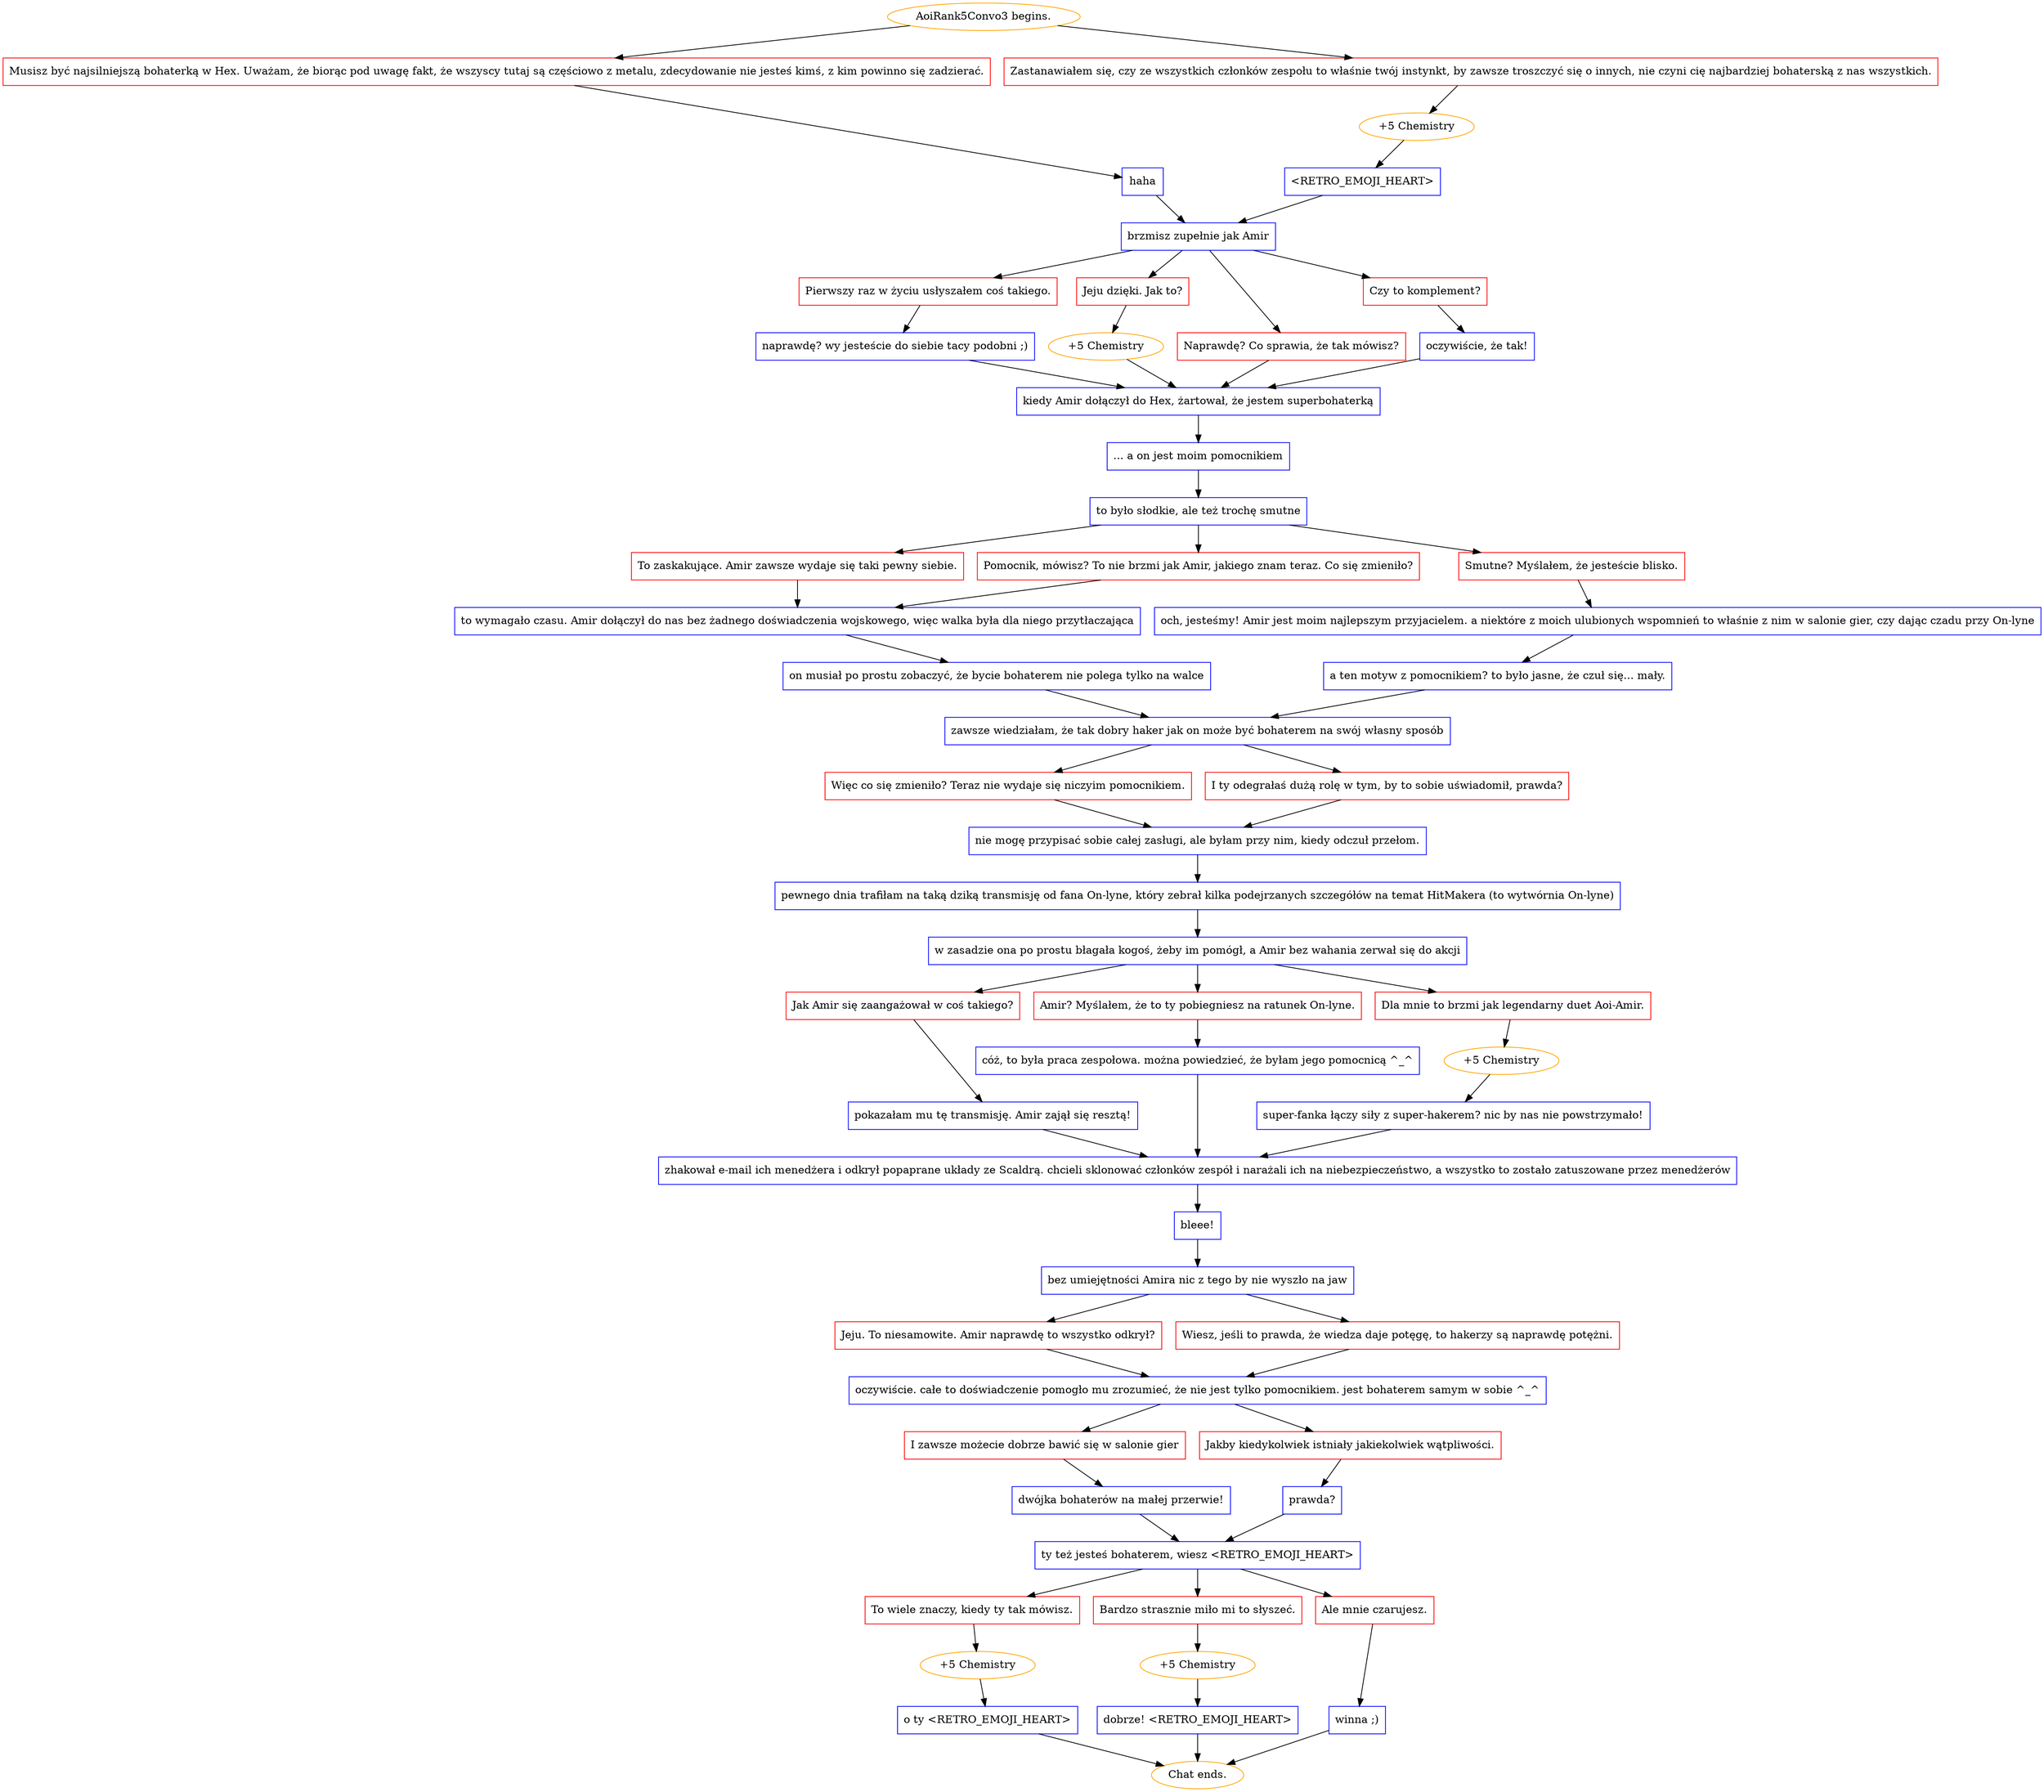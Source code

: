 digraph {
	"AoiRank5Convo3 begins." [color=orange];
		"AoiRank5Convo3 begins." -> j551805111;
		"AoiRank5Convo3 begins." -> j4275491058;
	j551805111 [label="Musisz być najsilniejszą bohaterką w Hex. Uważam, że biorąc pod uwagę fakt, że wszyscy tutaj są częściowo z metalu, zdecydowanie nie jesteś kimś, z kim powinno się zadzierać.",shape=box,color=red];
		j551805111 -> j4196729185;
	j4275491058 [label="Zastanawiałem się, czy ze wszystkich członków zespołu to właśnie twój instynkt, by zawsze troszczyć się o innych, nie czyni cię najbardziej bohaterską z nas wszystkich.",shape=box,color=red];
		j4275491058 -> j3255903258;
	j4196729185 [label="haha",shape=box,color=blue];
		j4196729185 -> j3194657518;
	j3255903258 [label="+5 Chemistry",color=orange];
		j3255903258 -> j4118793034;
	j3194657518 [label="brzmisz zupełnie jak Amir",shape=box,color=blue];
		j3194657518 -> j2263474326;
		j3194657518 -> j2210264833;
		j3194657518 -> j4068227504;
		j3194657518 -> j3290108134;
	j4118793034 [label="<RETRO_EMOJI_HEART>",shape=box,color=blue];
		j4118793034 -> j3194657518;
	j2263474326 [label="Pierwszy raz w życiu usłyszałem coś takiego.",shape=box,color=red];
		j2263474326 -> j3647370770;
	j2210264833 [label="Jeju dzięki. Jak to?",shape=box,color=red];
		j2210264833 -> j2547058047;
	j4068227504 [label="Naprawdę? Co sprawia, że tak mówisz?",shape=box,color=red];
		j4068227504 -> j257500393;
	j3290108134 [label="Czy to komplement?",shape=box,color=red];
		j3290108134 -> j4155935685;
	j3647370770 [label="naprawdę? wy jesteście do siebie tacy podobni ;)",shape=box,color=blue];
		j3647370770 -> j257500393;
	j2547058047 [label="+5 Chemistry",color=orange];
		j2547058047 -> j257500393;
	j257500393 [label="kiedy Amir dołączył do Hex, żartował, że jestem superbohaterką",shape=box,color=blue];
		j257500393 -> j2769672261;
	j4155935685 [label="oczywiście, że tak!",shape=box,color=blue];
		j4155935685 -> j257500393;
	j2769672261 [label="... a on jest moim pomocnikiem",shape=box,color=blue];
		j2769672261 -> j2243328234;
	j2243328234 [label="to było słodkie, ale też trochę smutne",shape=box,color=blue];
		j2243328234 -> j471711921;
		j2243328234 -> j3666975590;
		j2243328234 -> j1137848984;
	j471711921 [label="To zaskakujące. Amir zawsze wydaje się taki pewny siebie.",shape=box,color=red];
		j471711921 -> j3297730527;
	j3666975590 [label="Pomocnik, mówisz? To nie brzmi jak Amir, jakiego znam teraz. Co się zmieniło?",shape=box,color=red];
		j3666975590 -> j3297730527;
	j1137848984 [label="Smutne? Myślałem, że jesteście blisko.",shape=box,color=red];
		j1137848984 -> j3485418947;
	j3297730527 [label="to wymagało czasu. Amir dołączył do nas bez żadnego doświadczenia wojskowego, więc walka była dla niego przytłaczająca",shape=box,color=blue];
		j3297730527 -> j3022484176;
	j3485418947 [label="och, jesteśmy! Amir jest moim najlepszym przyjacielem. a niektóre z moich ulubionych wspomnień to właśnie z nim w salonie gier, czy dając czadu przy On-lyne",shape=box,color=blue];
		j3485418947 -> j4241962412;
	j3022484176 [label="on musiał po prostu zobaczyć, że bycie bohaterem nie polega tylko na walce",shape=box,color=blue];
		j3022484176 -> j1002278535;
	j4241962412 [label="a ten motyw z pomocnikiem? to było jasne, że czuł się... mały.",shape=box,color=blue];
		j4241962412 -> j1002278535;
	j1002278535 [label="zawsze wiedziałam, że tak dobry haker jak on może być bohaterem na swój własny sposób",shape=box,color=blue];
		j1002278535 -> j4160319569;
		j1002278535 -> j332642753;
	j4160319569 [label="Więc co się zmieniło? Teraz nie wydaje się niczyim pomocnikiem.",shape=box,color=red];
		j4160319569 -> j2532894049;
	j332642753 [label="I ty odegrałaś dużą rolę w tym, by to sobie uświadomił, prawda?",shape=box,color=red];
		j332642753 -> j2532894049;
	j2532894049 [label="nie mogę przypisać sobie całej zasługi, ale byłam przy nim, kiedy odczuł przełom.",shape=box,color=blue];
		j2532894049 -> j796093009;
	j796093009 [label="pewnego dnia trafiłam na taką dziką transmisję od fana On-lyne, który zebrał kilka podejrzanych szczegółów na temat HitMakera (to wytwórnia On-lyne)",shape=box,color=blue];
		j796093009 -> j1094564168;
	j1094564168 [label="w zasadzie ona po prostu błagała kogoś, żeby im pomógł, a Amir bez wahania zerwał się do akcji",shape=box,color=blue];
		j1094564168 -> j3151540077;
		j1094564168 -> j2090623252;
		j1094564168 -> j366644068;
	j3151540077 [label="Jak Amir się zaangażował w coś takiego?",shape=box,color=red];
		j3151540077 -> j2721878212;
	j2090623252 [label="Amir? Myślałem, że to ty pobiegniesz na ratunek On-lyne.",shape=box,color=red];
		j2090623252 -> j1526619046;
	j366644068 [label="Dla mnie to brzmi jak legendarny duet Aoi-Amir.",shape=box,color=red];
		j366644068 -> j807065787;
	j2721878212 [label="pokazałam mu tę transmisję. Amir zajął się resztą!",shape=box,color=blue];
		j2721878212 -> j3058750127;
	j1526619046 [label="cóż, to była praca zespołowa. można powiedzieć, że byłam jego pomocnicą ^_^",shape=box,color=blue];
		j1526619046 -> j3058750127;
	j807065787 [label="+5 Chemistry",color=orange];
		j807065787 -> j2434936223;
	j3058750127 [label="zhakował e-mail ich menedżera i odkrył popaprane układy ze Scaldrą. chcieli sklonować członków zespół i narażali ich na niebezpieczeństwo, a wszystko to zostało zatuszowane przez menedżerów",shape=box,color=blue];
		j3058750127 -> j3209534346;
	j2434936223 [label="super-fanka łączy siły z super-hakerem? nic by nas nie powstrzymało!",shape=box,color=blue];
		j2434936223 -> j3058750127;
	j3209534346 [label="bleee!",shape=box,color=blue];
		j3209534346 -> j3495111203;
	j3495111203 [label="bez umiejętności Amira nic z tego by nie wyszło na jaw",shape=box,color=blue];
		j3495111203 -> j159428469;
		j3495111203 -> j3022361360;
	j159428469 [label="Jeju. To niesamowite. Amir naprawdę to wszystko odkrył?",shape=box,color=red];
		j159428469 -> j3497168316;
	j3022361360 [label="Wiesz, jeśli to prawda, że wiedza daje potęgę, to hakerzy są naprawdę potężni.",shape=box,color=red];
		j3022361360 -> j3497168316;
	j3497168316 [label="oczywiście. całe to doświadczenie pomogło mu zrozumieć, że nie jest tylko pomocnikiem. jest bohaterem samym w sobie ^_^",shape=box,color=blue];
		j3497168316 -> j772035008;
		j3497168316 -> j4219064017;
	j772035008 [label="I zawsze możecie dobrze bawić się w salonie gier",shape=box,color=red];
		j772035008 -> j401952090;
	j4219064017 [label="Jakby kiedykolwiek istniały jakiekolwiek wątpliwości.",shape=box,color=red];
		j4219064017 -> j854570088;
	j401952090 [label="dwójka bohaterów na małej przerwie!",shape=box,color=blue];
		j401952090 -> j1134607282;
	j854570088 [label="prawda?",shape=box,color=blue];
		j854570088 -> j1134607282;
	j1134607282 [label="ty też jesteś bohaterem, wiesz <RETRO_EMOJI_HEART>",shape=box,color=blue];
		j1134607282 -> j836379563;
		j1134607282 -> j3192847921;
		j1134607282 -> j1594555029;
	j836379563 [label="To wiele znaczy, kiedy ty tak mówisz.",shape=box,color=red];
		j836379563 -> j15576822;
	j3192847921 [label="Bardzo strasznie miło mi to słyszeć.",shape=box,color=red];
		j3192847921 -> j2930976667;
	j1594555029 [label="Ale mnie czarujesz.",shape=box,color=red];
		j1594555029 -> j1601782041;
	j15576822 [label="+5 Chemistry",color=orange];
		j15576822 -> j3542652555;
	j2930976667 [label="+5 Chemistry",color=orange];
		j2930976667 -> j3728810822;
	j1601782041 [label="winna ;)",shape=box,color=blue];
		j1601782041 -> "Chat ends.";
	j3542652555 [label="o ty <RETRO_EMOJI_HEART>",shape=box,color=blue];
		j3542652555 -> "Chat ends.";
	j3728810822 [label="dobrze! <RETRO_EMOJI_HEART>",shape=box,color=blue];
		j3728810822 -> "Chat ends.";
	"Chat ends." [color=orange];
}